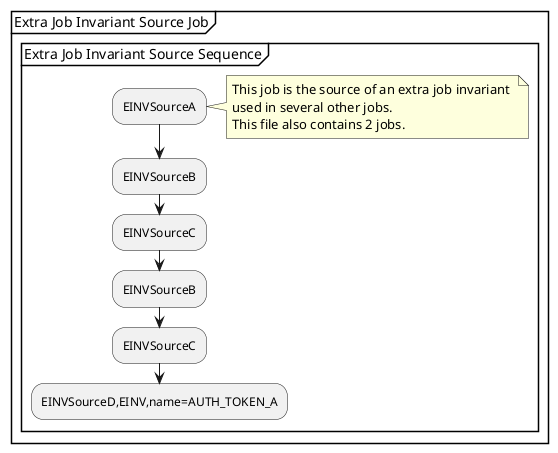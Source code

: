 @startuml

partition "Extra Job Invariant Source Job" {
group "Extra Job Invariant Source Sequence"
  :EINVSourceA;
  note right
    This job is the source of an extra job invariant 
    used in several other jobs.
    This file also contains 2 jobs.
  end note
  :EINVSourceB;
  :EINVSourceC;
  :EINVSourceB;
  :EINVSourceC;
  :EINVSourceD,EINV,name=AUTH_TOKEN_A;
  detach
end group
}

@enduml